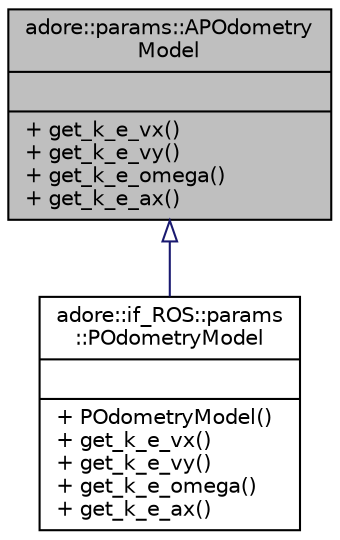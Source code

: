 digraph "adore::params::APOdometryModel"
{
 // LATEX_PDF_SIZE
  edge [fontname="Helvetica",fontsize="10",labelfontname="Helvetica",labelfontsize="10"];
  node [fontname="Helvetica",fontsize="10",shape=record];
  Node1 [label="{adore::params::APOdometry\lModel\n||+ get_k_e_vx()\l+ get_k_e_vy()\l+ get_k_e_omega()\l+ get_k_e_ax()\l}",height=0.2,width=0.4,color="black", fillcolor="grey75", style="filled", fontcolor="black",tooltip="abstract class containing parameters which configure odometry state estimation model"];
  Node1 -> Node2 [dir="back",color="midnightblue",fontsize="10",style="solid",arrowtail="onormal",fontname="Helvetica"];
  Node2 [label="{adore::if_ROS::params\l::POdometryModel\n||+ POdometryModel()\l+ get_k_e_vx()\l+ get_k_e_vy()\l+ get_k_e_omega()\l+ get_k_e_ax()\l}",height=0.2,width=0.4,color="black", fillcolor="white", style="filled",URL="$classadore_1_1if__ROS_1_1params_1_1POdometryModel.html",tooltip=" "];
}
